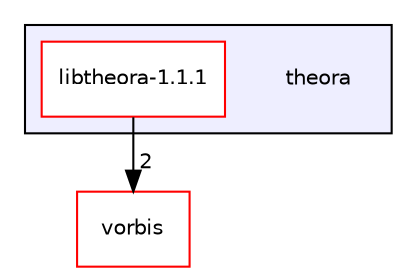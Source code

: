 digraph "theora" {
  compound=true
  node [ fontsize="10", fontname="Helvetica"];
  edge [ labelfontsize="10", labelfontname="Helvetica"];
  subgraph clusterdir_57c79416fffbf6c2e7f8fc2e35d66598 {
    graph [ bgcolor="#eeeeff", pencolor="black", label="" URL="dir_57c79416fffbf6c2e7f8fc2e35d66598.html"];
    dir_57c79416fffbf6c2e7f8fc2e35d66598 [shape=plaintext label="theora"];
    dir_67164114db8055b3c4ba793f017b5b87 [shape=box label="libtheora-1.1.1" color="red" fillcolor="white" style="filled" URL="dir_67164114db8055b3c4ba793f017b5b87.html"];
  }
  dir_004a8bee42395890dcb0f2ad4a25931c [shape=box label="vorbis" fillcolor="white" style="filled" color="red" URL="dir_004a8bee42395890dcb0f2ad4a25931c.html"];
  dir_67164114db8055b3c4ba793f017b5b87->dir_004a8bee42395890dcb0f2ad4a25931c [headlabel="2", labeldistance=1.5 headhref="dir_000073_000075.html"];
}
